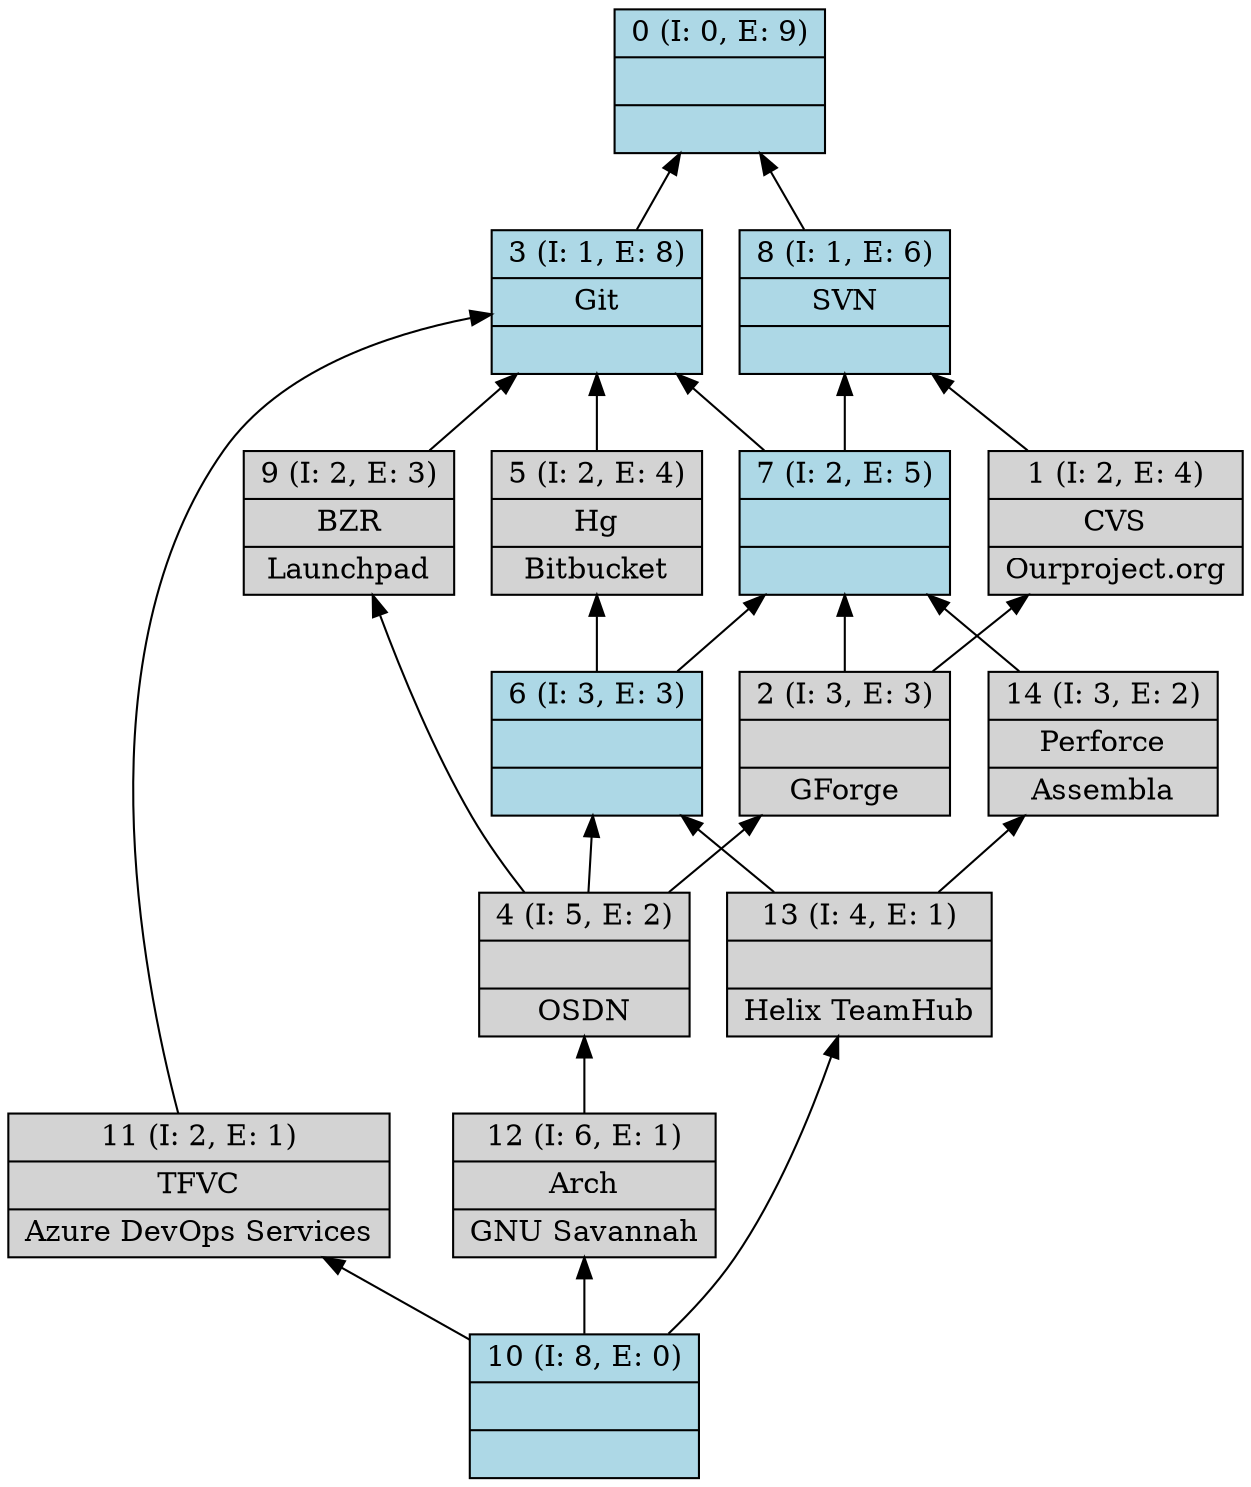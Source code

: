 digraph G { 
	rankdir=BT;
0 [shape=record,style=filled,fillcolor=lightblue,label="{0 (I: 0, E: 9)||}"];
1 [shape=record,style=filled,label="{1 (I: 2, E: 4)|CVS\n|Ourproject.org\n}"];
2 [shape=record,style=filled,label="{2 (I: 3, E: 3)||GForge\n}"];
3 [shape=record,style=filled,fillcolor=lightblue,label="{3 (I: 1, E: 8)|Git\n|}"];
4 [shape=record,style=filled,label="{4 (I: 5, E: 2)||OSDN\n}"];
5 [shape=record,style=filled,label="{5 (I: 2, E: 4)|Hg\n|Bitbucket\n}"];
6 [shape=record,style=filled,fillcolor=lightblue,label="{6 (I: 3, E: 3)||}"];
7 [shape=record,style=filled,fillcolor=lightblue,label="{7 (I: 2, E: 5)||}"];
8 [shape=record,style=filled,fillcolor=lightblue,label="{8 (I: 1, E: 6)|SVN\n|}"];
9 [shape=record,style=filled,label="{9 (I: 2, E: 3)|BZR\n|Launchpad\n}"];
10 [shape=record,style=filled,fillcolor=lightblue,label="{10 (I: 8, E: 0)||}"];
11 [shape=record,style=filled,label="{11 (I: 2, E: 1)|TFVC\n|Azure DevOps Services\n}"];
12 [shape=record,style=filled,label="{12 (I: 6, E: 1)|Arch\n|GNU Savannah\n}"];
13 [shape=record,style=filled,label="{13 (I: 4, E: 1)||Helix TeamHub\n}"];
14 [shape=record,style=filled,label="{14 (I: 3, E: 2)|Perforce\n|Assembla\n}"];
	1 -> 8
	2 -> 1
	2 -> 7
	3 -> 0
	4 -> 2
	4 -> 6
	4 -> 9
	5 -> 3
	6 -> 5
	6 -> 7
	7 -> 3
	7 -> 8
	8 -> 0
	9 -> 3
	10 -> 11
	10 -> 12
	10 -> 13
	11 -> 3
	12 -> 4
	13 -> 6
	13 -> 14
	14 -> 7
}